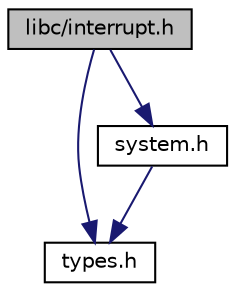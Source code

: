 digraph "libc/interrupt.h"
{
  edge [fontname="Helvetica",fontsize="10",labelfontname="Helvetica",labelfontsize="10"];
  node [fontname="Helvetica",fontsize="10",shape=record];
  Node0 [label="libc/interrupt.h",height=0.2,width=0.4,color="black", fillcolor="grey75", style="filled", fontcolor="black"];
  Node0 -> Node1 [color="midnightblue",fontsize="10",style="solid"];
  Node1 [label="types.h",height=0.2,width=0.4,color="black", fillcolor="white", style="filled",URL="$a00104.html"];
  Node0 -> Node2 [color="midnightblue",fontsize="10",style="solid"];
  Node2 [label="system.h",height=0.2,width=0.4,color="black", fillcolor="white", style="filled",URL="$a00101.html"];
  Node2 -> Node1 [color="midnightblue",fontsize="10",style="solid"];
}
